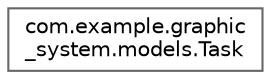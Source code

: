 digraph "Graphical Class Hierarchy"
{
 // LATEX_PDF_SIZE
  bgcolor="transparent";
  edge [fontname=Helvetica,fontsize=10,labelfontname=Helvetica,labelfontsize=10];
  node [fontname=Helvetica,fontsize=10,shape=box,height=0.2,width=0.4];
  rankdir="LR";
  Node0 [id="Node000000",label="com.example.graphic\l_system.models.Task",height=0.2,width=0.4,color="grey40", fillcolor="white", style="filled",URL="$a00131.html",tooltip=" "];
}
